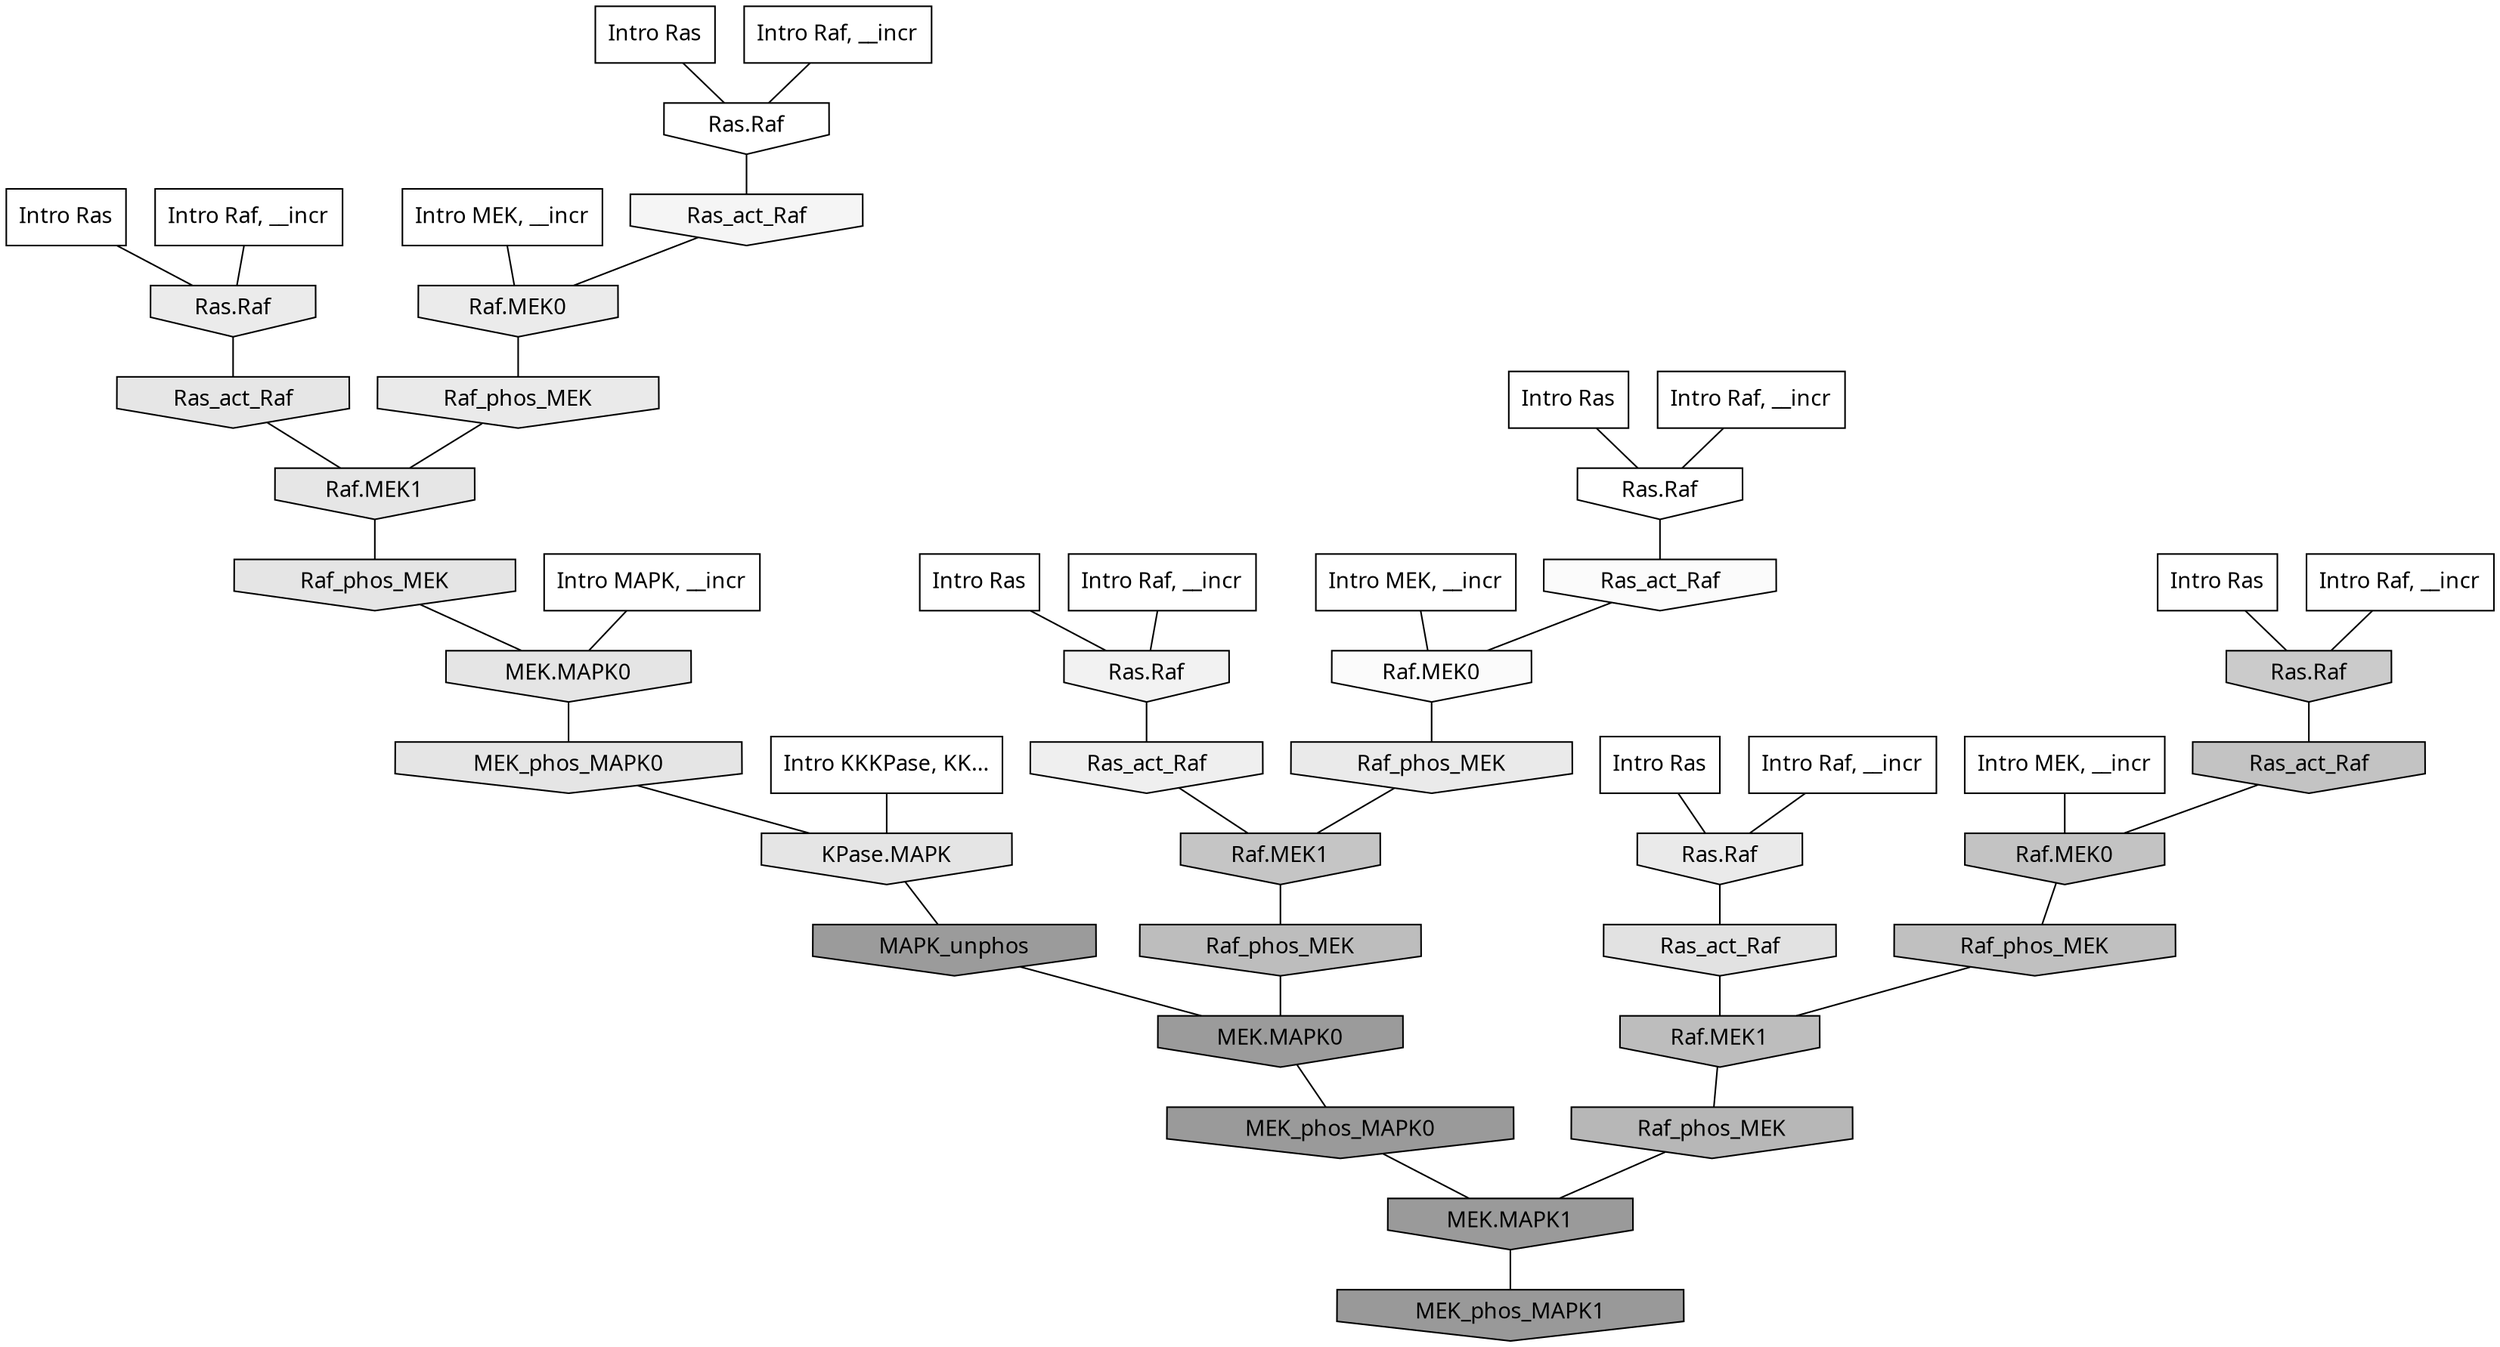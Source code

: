 digraph G{
  rankdir="TB";
  ranksep=0.30;
  node [fontname="CMU Serif"];
  edge [fontname="CMU Serif"];
  
  21 [label="Intro Ras", shape=rectangle, style=filled, fillcolor="0.000 0.000 1.000"]
  
  29 [label="Intro Ras", shape=rectangle, style=filled, fillcolor="0.000 0.000 1.000"]
  
  30 [label="Intro Ras", shape=rectangle, style=filled, fillcolor="0.000 0.000 1.000"]
  
  36 [label="Intro Ras", shape=rectangle, style=filled, fillcolor="0.000 0.000 1.000"]
  
  47 [label="Intro Ras", shape=rectangle, style=filled, fillcolor="0.000 0.000 1.000"]
  
  55 [label="Intro Ras", shape=rectangle, style=filled, fillcolor="0.000 0.000 1.000"]
  
  109 [label="Intro Raf, __incr", shape=rectangle, style=filled, fillcolor="0.000 0.000 1.000"]
  
  272 [label="Intro Raf, __incr", shape=rectangle, style=filled, fillcolor="0.000 0.000 1.000"]
  
  408 [label="Intro Raf, __incr", shape=rectangle, style=filled, fillcolor="0.000 0.000 1.000"]
  
  422 [label="Intro Raf, __incr", shape=rectangle, style=filled, fillcolor="0.000 0.000 1.000"]
  
  468 [label="Intro Raf, __incr", shape=rectangle, style=filled, fillcolor="0.000 0.000 1.000"]
  
  612 [label="Intro Raf, __incr", shape=rectangle, style=filled, fillcolor="0.000 0.000 1.000"]
  
  1126 [label="Intro MEK, __incr", shape=rectangle, style=filled, fillcolor="0.000 0.000 1.000"]
  
  1298 [label="Intro MEK, __incr", shape=rectangle, style=filled, fillcolor="0.000 0.000 1.000"]
  
  1663 [label="Intro MEK, __incr", shape=rectangle, style=filled, fillcolor="0.000 0.000 1.000"]
  
  2853 [label="Intro MAPK, __incr", shape=rectangle, style=filled, fillcolor="0.000 0.000 1.000"]
  
  3106 [label="Intro KKKPase, KK...", shape=rectangle, style=filled, fillcolor="0.000 0.000 1.000"]
  
  3205 [label="Ras.Raf", shape=invhouse, style=filled, fillcolor="0.000 0.000 1.000"]
  
  3326 [label="Ras.Raf", shape=invhouse, style=filled, fillcolor="0.000 0.000 0.999"]
  
  3487 [label="Ras_act_Raf", shape=invhouse, style=filled, fillcolor="0.000 0.000 0.983"]
  
  3489 [label="Raf.MEK0", shape=invhouse, style=filled, fillcolor="0.000 0.000 0.983"]
  
  3805 [label="Ras_act_Raf", shape=invhouse, style=filled, fillcolor="0.000 0.000 0.960"]
  
  4095 [label="Ras.Raf", shape=invhouse, style=filled, fillcolor="0.000 0.000 0.949"]
  
  4350 [label="Ras_act_Raf", shape=invhouse, style=filled, fillcolor="0.000 0.000 0.937"]
  
  4794 [label="Raf.MEK0", shape=invhouse, style=filled, fillcolor="0.000 0.000 0.920"]
  
  4812 [label="Ras.Raf", shape=invhouse, style=filled, fillcolor="0.000 0.000 0.920"]
  
  4870 [label="Raf_phos_MEK", shape=invhouse, style=filled, fillcolor="0.000 0.000 0.917"]
  
  4879 [label="Ras.Raf", shape=invhouse, style=filled, fillcolor="0.000 0.000 0.917"]
  
  4929 [label="Raf_phos_MEK", shape=invhouse, style=filled, fillcolor="0.000 0.000 0.915"]
  
  5395 [label="Ras_act_Raf", shape=invhouse, style=filled, fillcolor="0.000 0.000 0.899"]
  
  5398 [label="Raf.MEK1", shape=invhouse, style=filled, fillcolor="0.000 0.000 0.899"]
  
  5461 [label="Raf_phos_MEK", shape=invhouse, style=filled, fillcolor="0.000 0.000 0.896"]
  
  5463 [label="MEK.MAPK0", shape=invhouse, style=filled, fillcolor="0.000 0.000 0.895"]
  
  5469 [label="MEK_phos_MAPK0", shape=invhouse, style=filled, fillcolor="0.000 0.000 0.895"]
  
  5482 [label="KPase.MAPK", shape=invhouse, style=filled, fillcolor="0.000 0.000 0.895"]
  
  5736 [label="Ras_act_Raf", shape=invhouse, style=filled, fillcolor="0.000 0.000 0.885"]
  
  10345 [label="Ras.Raf", shape=invhouse, style=filled, fillcolor="0.000 0.000 0.793"]
  
  11982 [label="Raf.MEK1", shape=invhouse, style=filled, fillcolor="0.000 0.000 0.773"]
  
  13021 [label="Ras_act_Raf", shape=invhouse, style=filled, fillcolor="0.000 0.000 0.762"]
  
  13023 [label="Raf.MEK0", shape=invhouse, style=filled, fillcolor="0.000 0.000 0.762"]
  
  14331 [label="Raf_phos_MEK", shape=invhouse, style=filled, fillcolor="0.000 0.000 0.751"]
  
  15255 [label="Raf.MEK1", shape=invhouse, style=filled, fillcolor="0.000 0.000 0.742"]
  
  15382 [label="Raf_phos_MEK", shape=invhouse, style=filled, fillcolor="0.000 0.000 0.741"]
  
  17032 [label="Raf_phos_MEK", shape=invhouse, style=filled, fillcolor="0.000 0.000 0.717"]
  
  20821 [label="MAPK_unphos", shape=invhouse, style=filled, fillcolor="0.000 0.000 0.606"]
  
  20822 [label="MEK.MAPK0", shape=invhouse, style=filled, fillcolor="0.000 0.000 0.606"]
  
  20900 [label="MEK_phos_MAPK0", shape=invhouse, style=filled, fillcolor="0.000 0.000 0.602"]
  
  20901 [label="MEK.MAPK1", shape=invhouse, style=filled, fillcolor="0.000 0.000 0.602"]
  
  20946 [label="MEK_phos_MAPK1", shape=invhouse, style=filled, fillcolor="0.000 0.000 0.600"]
  
  
  20901 -> 20946 [dir=none, color="0.000 0.000 0.000"] 
  20900 -> 20901 [dir=none, color="0.000 0.000 0.000"] 
  20822 -> 20900 [dir=none, color="0.000 0.000 0.000"] 
  20821 -> 20822 [dir=none, color="0.000 0.000 0.000"] 
  17032 -> 20901 [dir=none, color="0.000 0.000 0.000"] 
  15382 -> 20822 [dir=none, color="0.000 0.000 0.000"] 
  15255 -> 17032 [dir=none, color="0.000 0.000 0.000"] 
  14331 -> 15255 [dir=none, color="0.000 0.000 0.000"] 
  13023 -> 14331 [dir=none, color="0.000 0.000 0.000"] 
  13021 -> 13023 [dir=none, color="0.000 0.000 0.000"] 
  11982 -> 15382 [dir=none, color="0.000 0.000 0.000"] 
  10345 -> 13021 [dir=none, color="0.000 0.000 0.000"] 
  5736 -> 15255 [dir=none, color="0.000 0.000 0.000"] 
  5482 -> 20821 [dir=none, color="0.000 0.000 0.000"] 
  5469 -> 5482 [dir=none, color="0.000 0.000 0.000"] 
  5463 -> 5469 [dir=none, color="0.000 0.000 0.000"] 
  5461 -> 5463 [dir=none, color="0.000 0.000 0.000"] 
  5398 -> 5461 [dir=none, color="0.000 0.000 0.000"] 
  5395 -> 5398 [dir=none, color="0.000 0.000 0.000"] 
  4929 -> 11982 [dir=none, color="0.000 0.000 0.000"] 
  4879 -> 5736 [dir=none, color="0.000 0.000 0.000"] 
  4870 -> 5398 [dir=none, color="0.000 0.000 0.000"] 
  4812 -> 5395 [dir=none, color="0.000 0.000 0.000"] 
  4794 -> 4870 [dir=none, color="0.000 0.000 0.000"] 
  4350 -> 11982 [dir=none, color="0.000 0.000 0.000"] 
  4095 -> 4350 [dir=none, color="0.000 0.000 0.000"] 
  3805 -> 4794 [dir=none, color="0.000 0.000 0.000"] 
  3489 -> 4929 [dir=none, color="0.000 0.000 0.000"] 
  3487 -> 3489 [dir=none, color="0.000 0.000 0.000"] 
  3326 -> 3487 [dir=none, color="0.000 0.000 0.000"] 
  3205 -> 3805 [dir=none, color="0.000 0.000 0.000"] 
  3106 -> 5482 [dir=none, color="0.000 0.000 0.000"] 
  2853 -> 5463 [dir=none, color="0.000 0.000 0.000"] 
  1663 -> 4794 [dir=none, color="0.000 0.000 0.000"] 
  1298 -> 3489 [dir=none, color="0.000 0.000 0.000"] 
  1126 -> 13023 [dir=none, color="0.000 0.000 0.000"] 
  612 -> 3205 [dir=none, color="0.000 0.000 0.000"] 
  468 -> 3326 [dir=none, color="0.000 0.000 0.000"] 
  422 -> 4095 [dir=none, color="0.000 0.000 0.000"] 
  408 -> 4812 [dir=none, color="0.000 0.000 0.000"] 
  272 -> 4879 [dir=none, color="0.000 0.000 0.000"] 
  109 -> 10345 [dir=none, color="0.000 0.000 0.000"] 
  55 -> 3205 [dir=none, color="0.000 0.000 0.000"] 
  47 -> 4879 [dir=none, color="0.000 0.000 0.000"] 
  36 -> 4095 [dir=none, color="0.000 0.000 0.000"] 
  30 -> 3326 [dir=none, color="0.000 0.000 0.000"] 
  29 -> 10345 [dir=none, color="0.000 0.000 0.000"] 
  21 -> 4812 [dir=none, color="0.000 0.000 0.000"] 
  
  }
